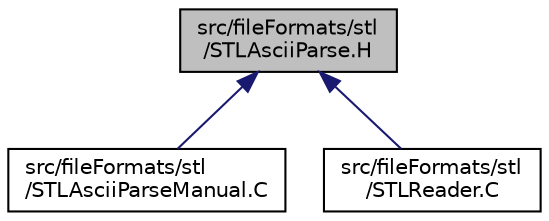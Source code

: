 digraph "src/fileFormats/stl/STLAsciiParse.H"
{
  bgcolor="transparent";
  edge [fontname="Helvetica",fontsize="10",labelfontname="Helvetica",labelfontsize="10"];
  node [fontname="Helvetica",fontsize="10",shape=record];
  Node1 [label="src/fileFormats/stl\l/STLAsciiParse.H",height=0.2,width=0.4,color="black", fillcolor="grey75", style="filled" fontcolor="black"];
  Node1 -> Node2 [dir="back",color="midnightblue",fontsize="10",style="solid",fontname="Helvetica"];
  Node2 [label="src/fileFormats/stl\l/STLAsciiParseManual.C",height=0.2,width=0.4,color="black",URL="$STLAsciiParseManual_8C.html",tooltip="Hand-written parsing of STL ASCII format. "];
  Node1 -> Node3 [dir="back",color="midnightblue",fontsize="10",style="solid",fontname="Helvetica"];
  Node3 [label="src/fileFormats/stl\l/STLReader.C",height=0.2,width=0.4,color="black",URL="$STLReader_8C.html"];
}
